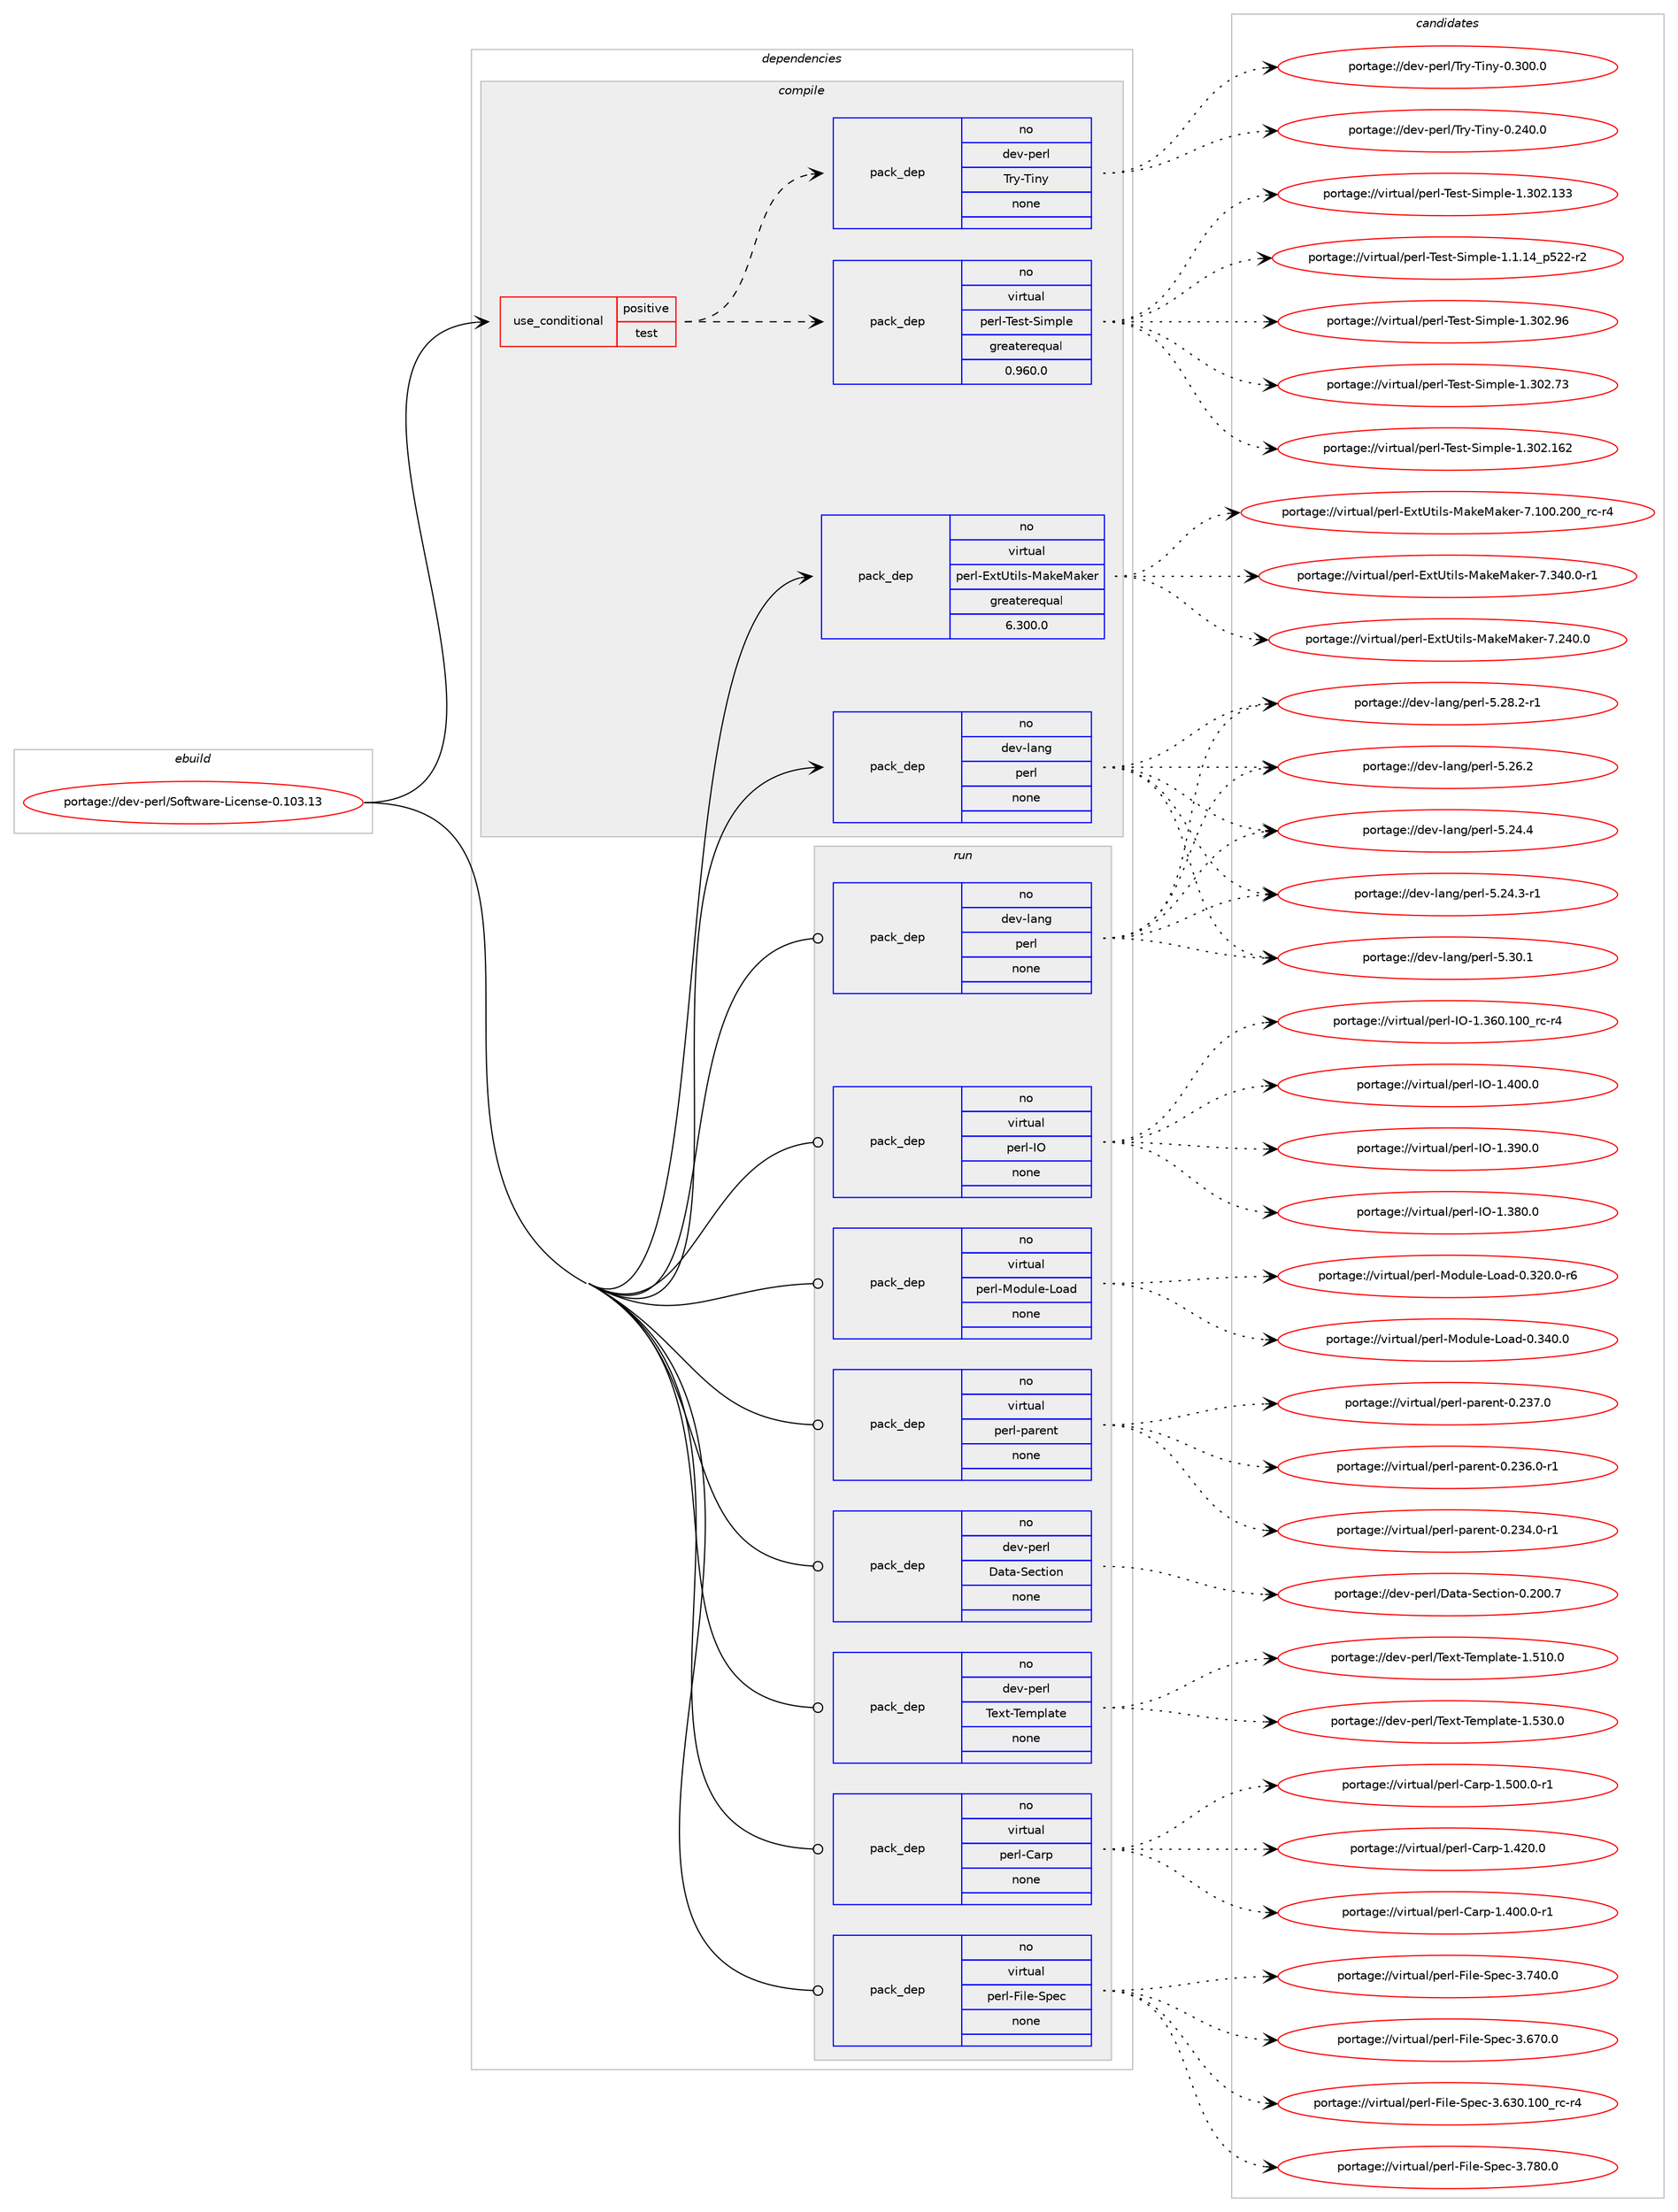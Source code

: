 digraph prolog {

# *************
# Graph options
# *************

newrank=true;
concentrate=true;
compound=true;
graph [rankdir=LR,fontname=Helvetica,fontsize=10,ranksep=1.5];#, ranksep=2.5, nodesep=0.2];
edge  [arrowhead=vee];
node  [fontname=Helvetica,fontsize=10];

# **********
# The ebuild
# **********

subgraph cluster_leftcol {
color=gray;
rank=same;
label=<<i>ebuild</i>>;
id [label="portage://dev-perl/Software-License-0.103.13", color=red, width=4, href="../dev-perl/Software-License-0.103.13.svg"];
}

# ****************
# The dependencies
# ****************

subgraph cluster_midcol {
color=gray;
label=<<i>dependencies</i>>;
subgraph cluster_compile {
fillcolor="#eeeeee";
style=filled;
label=<<i>compile</i>>;
subgraph cond121498 {
dependency483030 [label=<<TABLE BORDER="0" CELLBORDER="1" CELLSPACING="0" CELLPADDING="4"><TR><TD ROWSPAN="3" CELLPADDING="10">use_conditional</TD></TR><TR><TD>positive</TD></TR><TR><TD>test</TD></TR></TABLE>>, shape=none, color=red];
subgraph pack356472 {
dependency483031 [label=<<TABLE BORDER="0" CELLBORDER="1" CELLSPACING="0" CELLPADDING="4" WIDTH="220"><TR><TD ROWSPAN="6" CELLPADDING="30">pack_dep</TD></TR><TR><TD WIDTH="110">no</TD></TR><TR><TD>virtual</TD></TR><TR><TD>perl-Test-Simple</TD></TR><TR><TD>greaterequal</TD></TR><TR><TD>0.960.0</TD></TR></TABLE>>, shape=none, color=blue];
}
dependency483030:e -> dependency483031:w [weight=20,style="dashed",arrowhead="vee"];
subgraph pack356473 {
dependency483032 [label=<<TABLE BORDER="0" CELLBORDER="1" CELLSPACING="0" CELLPADDING="4" WIDTH="220"><TR><TD ROWSPAN="6" CELLPADDING="30">pack_dep</TD></TR><TR><TD WIDTH="110">no</TD></TR><TR><TD>dev-perl</TD></TR><TR><TD>Try-Tiny</TD></TR><TR><TD>none</TD></TR><TR><TD></TD></TR></TABLE>>, shape=none, color=blue];
}
dependency483030:e -> dependency483032:w [weight=20,style="dashed",arrowhead="vee"];
}
id:e -> dependency483030:w [weight=20,style="solid",arrowhead="vee"];
subgraph pack356474 {
dependency483033 [label=<<TABLE BORDER="0" CELLBORDER="1" CELLSPACING="0" CELLPADDING="4" WIDTH="220"><TR><TD ROWSPAN="6" CELLPADDING="30">pack_dep</TD></TR><TR><TD WIDTH="110">no</TD></TR><TR><TD>dev-lang</TD></TR><TR><TD>perl</TD></TR><TR><TD>none</TD></TR><TR><TD></TD></TR></TABLE>>, shape=none, color=blue];
}
id:e -> dependency483033:w [weight=20,style="solid",arrowhead="vee"];
subgraph pack356475 {
dependency483034 [label=<<TABLE BORDER="0" CELLBORDER="1" CELLSPACING="0" CELLPADDING="4" WIDTH="220"><TR><TD ROWSPAN="6" CELLPADDING="30">pack_dep</TD></TR><TR><TD WIDTH="110">no</TD></TR><TR><TD>virtual</TD></TR><TR><TD>perl-ExtUtils-MakeMaker</TD></TR><TR><TD>greaterequal</TD></TR><TR><TD>6.300.0</TD></TR></TABLE>>, shape=none, color=blue];
}
id:e -> dependency483034:w [weight=20,style="solid",arrowhead="vee"];
}
subgraph cluster_compileandrun {
fillcolor="#eeeeee";
style=filled;
label=<<i>compile and run</i>>;
}
subgraph cluster_run {
fillcolor="#eeeeee";
style=filled;
label=<<i>run</i>>;
subgraph pack356476 {
dependency483035 [label=<<TABLE BORDER="0" CELLBORDER="1" CELLSPACING="0" CELLPADDING="4" WIDTH="220"><TR><TD ROWSPAN="6" CELLPADDING="30">pack_dep</TD></TR><TR><TD WIDTH="110">no</TD></TR><TR><TD>dev-lang</TD></TR><TR><TD>perl</TD></TR><TR><TD>none</TD></TR><TR><TD></TD></TR></TABLE>>, shape=none, color=blue];
}
id:e -> dependency483035:w [weight=20,style="solid",arrowhead="odot"];
subgraph pack356477 {
dependency483036 [label=<<TABLE BORDER="0" CELLBORDER="1" CELLSPACING="0" CELLPADDING="4" WIDTH="220"><TR><TD ROWSPAN="6" CELLPADDING="30">pack_dep</TD></TR><TR><TD WIDTH="110">no</TD></TR><TR><TD>dev-perl</TD></TR><TR><TD>Data-Section</TD></TR><TR><TD>none</TD></TR><TR><TD></TD></TR></TABLE>>, shape=none, color=blue];
}
id:e -> dependency483036:w [weight=20,style="solid",arrowhead="odot"];
subgraph pack356478 {
dependency483037 [label=<<TABLE BORDER="0" CELLBORDER="1" CELLSPACING="0" CELLPADDING="4" WIDTH="220"><TR><TD ROWSPAN="6" CELLPADDING="30">pack_dep</TD></TR><TR><TD WIDTH="110">no</TD></TR><TR><TD>dev-perl</TD></TR><TR><TD>Text-Template</TD></TR><TR><TD>none</TD></TR><TR><TD></TD></TR></TABLE>>, shape=none, color=blue];
}
id:e -> dependency483037:w [weight=20,style="solid",arrowhead="odot"];
subgraph pack356479 {
dependency483038 [label=<<TABLE BORDER="0" CELLBORDER="1" CELLSPACING="0" CELLPADDING="4" WIDTH="220"><TR><TD ROWSPAN="6" CELLPADDING="30">pack_dep</TD></TR><TR><TD WIDTH="110">no</TD></TR><TR><TD>virtual</TD></TR><TR><TD>perl-Carp</TD></TR><TR><TD>none</TD></TR><TR><TD></TD></TR></TABLE>>, shape=none, color=blue];
}
id:e -> dependency483038:w [weight=20,style="solid",arrowhead="odot"];
subgraph pack356480 {
dependency483039 [label=<<TABLE BORDER="0" CELLBORDER="1" CELLSPACING="0" CELLPADDING="4" WIDTH="220"><TR><TD ROWSPAN="6" CELLPADDING="30">pack_dep</TD></TR><TR><TD WIDTH="110">no</TD></TR><TR><TD>virtual</TD></TR><TR><TD>perl-File-Spec</TD></TR><TR><TD>none</TD></TR><TR><TD></TD></TR></TABLE>>, shape=none, color=blue];
}
id:e -> dependency483039:w [weight=20,style="solid",arrowhead="odot"];
subgraph pack356481 {
dependency483040 [label=<<TABLE BORDER="0" CELLBORDER="1" CELLSPACING="0" CELLPADDING="4" WIDTH="220"><TR><TD ROWSPAN="6" CELLPADDING="30">pack_dep</TD></TR><TR><TD WIDTH="110">no</TD></TR><TR><TD>virtual</TD></TR><TR><TD>perl-IO</TD></TR><TR><TD>none</TD></TR><TR><TD></TD></TR></TABLE>>, shape=none, color=blue];
}
id:e -> dependency483040:w [weight=20,style="solid",arrowhead="odot"];
subgraph pack356482 {
dependency483041 [label=<<TABLE BORDER="0" CELLBORDER="1" CELLSPACING="0" CELLPADDING="4" WIDTH="220"><TR><TD ROWSPAN="6" CELLPADDING="30">pack_dep</TD></TR><TR><TD WIDTH="110">no</TD></TR><TR><TD>virtual</TD></TR><TR><TD>perl-Module-Load</TD></TR><TR><TD>none</TD></TR><TR><TD></TD></TR></TABLE>>, shape=none, color=blue];
}
id:e -> dependency483041:w [weight=20,style="solid",arrowhead="odot"];
subgraph pack356483 {
dependency483042 [label=<<TABLE BORDER="0" CELLBORDER="1" CELLSPACING="0" CELLPADDING="4" WIDTH="220"><TR><TD ROWSPAN="6" CELLPADDING="30">pack_dep</TD></TR><TR><TD WIDTH="110">no</TD></TR><TR><TD>virtual</TD></TR><TR><TD>perl-parent</TD></TR><TR><TD>none</TD></TR><TR><TD></TD></TR></TABLE>>, shape=none, color=blue];
}
id:e -> dependency483042:w [weight=20,style="solid",arrowhead="odot"];
}
}

# **************
# The candidates
# **************

subgraph cluster_choices {
rank=same;
color=gray;
label=<<i>candidates</i>>;

subgraph choice356472 {
color=black;
nodesep=1;
choice118105114116117971084711210111410845841011151164583105109112108101454946514850465754 [label="portage://virtual/perl-Test-Simple-1.302.96", color=red, width=4,href="../virtual/perl-Test-Simple-1.302.96.svg"];
choice118105114116117971084711210111410845841011151164583105109112108101454946514850465551 [label="portage://virtual/perl-Test-Simple-1.302.73", color=red, width=4,href="../virtual/perl-Test-Simple-1.302.73.svg"];
choice11810511411611797108471121011141084584101115116458310510911210810145494651485046495450 [label="portage://virtual/perl-Test-Simple-1.302.162", color=red, width=4,href="../virtual/perl-Test-Simple-1.302.162.svg"];
choice11810511411611797108471121011141084584101115116458310510911210810145494651485046495151 [label="portage://virtual/perl-Test-Simple-1.302.133", color=red, width=4,href="../virtual/perl-Test-Simple-1.302.133.svg"];
choice11810511411611797108471121011141084584101115116458310510911210810145494649464952951125350504511450 [label="portage://virtual/perl-Test-Simple-1.1.14_p522-r2", color=red, width=4,href="../virtual/perl-Test-Simple-1.1.14_p522-r2.svg"];
dependency483031:e -> choice118105114116117971084711210111410845841011151164583105109112108101454946514850465754:w [style=dotted,weight="100"];
dependency483031:e -> choice118105114116117971084711210111410845841011151164583105109112108101454946514850465551:w [style=dotted,weight="100"];
dependency483031:e -> choice11810511411611797108471121011141084584101115116458310510911210810145494651485046495450:w [style=dotted,weight="100"];
dependency483031:e -> choice11810511411611797108471121011141084584101115116458310510911210810145494651485046495151:w [style=dotted,weight="100"];
dependency483031:e -> choice11810511411611797108471121011141084584101115116458310510911210810145494649464952951125350504511450:w [style=dotted,weight="100"];
}
subgraph choice356473 {
color=black;
nodesep=1;
choice10010111845112101114108478411412145841051101214548465148484648 [label="portage://dev-perl/Try-Tiny-0.300.0", color=red, width=4,href="../dev-perl/Try-Tiny-0.300.0.svg"];
choice10010111845112101114108478411412145841051101214548465052484648 [label="portage://dev-perl/Try-Tiny-0.240.0", color=red, width=4,href="../dev-perl/Try-Tiny-0.240.0.svg"];
dependency483032:e -> choice10010111845112101114108478411412145841051101214548465148484648:w [style=dotted,weight="100"];
dependency483032:e -> choice10010111845112101114108478411412145841051101214548465052484648:w [style=dotted,weight="100"];
}
subgraph choice356474 {
color=black;
nodesep=1;
choice10010111845108971101034711210111410845534651484649 [label="portage://dev-lang/perl-5.30.1", color=red, width=4,href="../dev-lang/perl-5.30.1.svg"];
choice100101118451089711010347112101114108455346505646504511449 [label="portage://dev-lang/perl-5.28.2-r1", color=red, width=4,href="../dev-lang/perl-5.28.2-r1.svg"];
choice10010111845108971101034711210111410845534650544650 [label="portage://dev-lang/perl-5.26.2", color=red, width=4,href="../dev-lang/perl-5.26.2.svg"];
choice10010111845108971101034711210111410845534650524652 [label="portage://dev-lang/perl-5.24.4", color=red, width=4,href="../dev-lang/perl-5.24.4.svg"];
choice100101118451089711010347112101114108455346505246514511449 [label="portage://dev-lang/perl-5.24.3-r1", color=red, width=4,href="../dev-lang/perl-5.24.3-r1.svg"];
dependency483033:e -> choice10010111845108971101034711210111410845534651484649:w [style=dotted,weight="100"];
dependency483033:e -> choice100101118451089711010347112101114108455346505646504511449:w [style=dotted,weight="100"];
dependency483033:e -> choice10010111845108971101034711210111410845534650544650:w [style=dotted,weight="100"];
dependency483033:e -> choice10010111845108971101034711210111410845534650524652:w [style=dotted,weight="100"];
dependency483033:e -> choice100101118451089711010347112101114108455346505246514511449:w [style=dotted,weight="100"];
}
subgraph choice356475 {
color=black;
nodesep=1;
choice1181051141161179710847112101114108456912011685116105108115457797107101779710710111445554651524846484511449 [label="portage://virtual/perl-ExtUtils-MakeMaker-7.340.0-r1", color=red, width=4,href="../virtual/perl-ExtUtils-MakeMaker-7.340.0-r1.svg"];
choice118105114116117971084711210111410845691201168511610510811545779710710177971071011144555465052484648 [label="portage://virtual/perl-ExtUtils-MakeMaker-7.240.0", color=red, width=4,href="../virtual/perl-ExtUtils-MakeMaker-7.240.0.svg"];
choice118105114116117971084711210111410845691201168511610510811545779710710177971071011144555464948484650484895114994511452 [label="portage://virtual/perl-ExtUtils-MakeMaker-7.100.200_rc-r4", color=red, width=4,href="../virtual/perl-ExtUtils-MakeMaker-7.100.200_rc-r4.svg"];
dependency483034:e -> choice1181051141161179710847112101114108456912011685116105108115457797107101779710710111445554651524846484511449:w [style=dotted,weight="100"];
dependency483034:e -> choice118105114116117971084711210111410845691201168511610510811545779710710177971071011144555465052484648:w [style=dotted,weight="100"];
dependency483034:e -> choice118105114116117971084711210111410845691201168511610510811545779710710177971071011144555464948484650484895114994511452:w [style=dotted,weight="100"];
}
subgraph choice356476 {
color=black;
nodesep=1;
choice10010111845108971101034711210111410845534651484649 [label="portage://dev-lang/perl-5.30.1", color=red, width=4,href="../dev-lang/perl-5.30.1.svg"];
choice100101118451089711010347112101114108455346505646504511449 [label="portage://dev-lang/perl-5.28.2-r1", color=red, width=4,href="../dev-lang/perl-5.28.2-r1.svg"];
choice10010111845108971101034711210111410845534650544650 [label="portage://dev-lang/perl-5.26.2", color=red, width=4,href="../dev-lang/perl-5.26.2.svg"];
choice10010111845108971101034711210111410845534650524652 [label="portage://dev-lang/perl-5.24.4", color=red, width=4,href="../dev-lang/perl-5.24.4.svg"];
choice100101118451089711010347112101114108455346505246514511449 [label="portage://dev-lang/perl-5.24.3-r1", color=red, width=4,href="../dev-lang/perl-5.24.3-r1.svg"];
dependency483035:e -> choice10010111845108971101034711210111410845534651484649:w [style=dotted,weight="100"];
dependency483035:e -> choice100101118451089711010347112101114108455346505646504511449:w [style=dotted,weight="100"];
dependency483035:e -> choice10010111845108971101034711210111410845534650544650:w [style=dotted,weight="100"];
dependency483035:e -> choice10010111845108971101034711210111410845534650524652:w [style=dotted,weight="100"];
dependency483035:e -> choice100101118451089711010347112101114108455346505246514511449:w [style=dotted,weight="100"];
}
subgraph choice356477 {
color=black;
nodesep=1;
choice10010111845112101114108476897116974583101991161051111104548465048484655 [label="portage://dev-perl/Data-Section-0.200.7", color=red, width=4,href="../dev-perl/Data-Section-0.200.7.svg"];
dependency483036:e -> choice10010111845112101114108476897116974583101991161051111104548465048484655:w [style=dotted,weight="100"];
}
subgraph choice356478 {
color=black;
nodesep=1;
choice1001011184511210111410847841011201164584101109112108971161014549465351484648 [label="portage://dev-perl/Text-Template-1.530.0", color=red, width=4,href="../dev-perl/Text-Template-1.530.0.svg"];
choice1001011184511210111410847841011201164584101109112108971161014549465349484648 [label="portage://dev-perl/Text-Template-1.510.0", color=red, width=4,href="../dev-perl/Text-Template-1.510.0.svg"];
dependency483037:e -> choice1001011184511210111410847841011201164584101109112108971161014549465351484648:w [style=dotted,weight="100"];
dependency483037:e -> choice1001011184511210111410847841011201164584101109112108971161014549465349484648:w [style=dotted,weight="100"];
}
subgraph choice356479 {
color=black;
nodesep=1;
choice118105114116117971084711210111410845679711411245494653484846484511449 [label="portage://virtual/perl-Carp-1.500.0-r1", color=red, width=4,href="../virtual/perl-Carp-1.500.0-r1.svg"];
choice11810511411611797108471121011141084567971141124549465250484648 [label="portage://virtual/perl-Carp-1.420.0", color=red, width=4,href="../virtual/perl-Carp-1.420.0.svg"];
choice118105114116117971084711210111410845679711411245494652484846484511449 [label="portage://virtual/perl-Carp-1.400.0-r1", color=red, width=4,href="../virtual/perl-Carp-1.400.0-r1.svg"];
dependency483038:e -> choice118105114116117971084711210111410845679711411245494653484846484511449:w [style=dotted,weight="100"];
dependency483038:e -> choice11810511411611797108471121011141084567971141124549465250484648:w [style=dotted,weight="100"];
dependency483038:e -> choice118105114116117971084711210111410845679711411245494652484846484511449:w [style=dotted,weight="100"];
}
subgraph choice356480 {
color=black;
nodesep=1;
choice118105114116117971084711210111410845701051081014583112101994551465556484648 [label="portage://virtual/perl-File-Spec-3.780.0", color=red, width=4,href="../virtual/perl-File-Spec-3.780.0.svg"];
choice118105114116117971084711210111410845701051081014583112101994551465552484648 [label="portage://virtual/perl-File-Spec-3.740.0", color=red, width=4,href="../virtual/perl-File-Spec-3.740.0.svg"];
choice118105114116117971084711210111410845701051081014583112101994551465455484648 [label="portage://virtual/perl-File-Spec-3.670.0", color=red, width=4,href="../virtual/perl-File-Spec-3.670.0.svg"];
choice118105114116117971084711210111410845701051081014583112101994551465451484649484895114994511452 [label="portage://virtual/perl-File-Spec-3.630.100_rc-r4", color=red, width=4,href="../virtual/perl-File-Spec-3.630.100_rc-r4.svg"];
dependency483039:e -> choice118105114116117971084711210111410845701051081014583112101994551465556484648:w [style=dotted,weight="100"];
dependency483039:e -> choice118105114116117971084711210111410845701051081014583112101994551465552484648:w [style=dotted,weight="100"];
dependency483039:e -> choice118105114116117971084711210111410845701051081014583112101994551465455484648:w [style=dotted,weight="100"];
dependency483039:e -> choice118105114116117971084711210111410845701051081014583112101994551465451484649484895114994511452:w [style=dotted,weight="100"];
}
subgraph choice356481 {
color=black;
nodesep=1;
choice11810511411611797108471121011141084573794549465248484648 [label="portage://virtual/perl-IO-1.400.0", color=red, width=4,href="../virtual/perl-IO-1.400.0.svg"];
choice11810511411611797108471121011141084573794549465157484648 [label="portage://virtual/perl-IO-1.390.0", color=red, width=4,href="../virtual/perl-IO-1.390.0.svg"];
choice11810511411611797108471121011141084573794549465156484648 [label="portage://virtual/perl-IO-1.380.0", color=red, width=4,href="../virtual/perl-IO-1.380.0.svg"];
choice11810511411611797108471121011141084573794549465154484649484895114994511452 [label="portage://virtual/perl-IO-1.360.100_rc-r4", color=red, width=4,href="../virtual/perl-IO-1.360.100_rc-r4.svg"];
dependency483040:e -> choice11810511411611797108471121011141084573794549465248484648:w [style=dotted,weight="100"];
dependency483040:e -> choice11810511411611797108471121011141084573794549465157484648:w [style=dotted,weight="100"];
dependency483040:e -> choice11810511411611797108471121011141084573794549465156484648:w [style=dotted,weight="100"];
dependency483040:e -> choice11810511411611797108471121011141084573794549465154484649484895114994511452:w [style=dotted,weight="100"];
}
subgraph choice356482 {
color=black;
nodesep=1;
choice118105114116117971084711210111410845771111001171081014576111971004548465152484648 [label="portage://virtual/perl-Module-Load-0.340.0", color=red, width=4,href="../virtual/perl-Module-Load-0.340.0.svg"];
choice1181051141161179710847112101114108457711110011710810145761119710045484651504846484511454 [label="portage://virtual/perl-Module-Load-0.320.0-r6", color=red, width=4,href="../virtual/perl-Module-Load-0.320.0-r6.svg"];
dependency483041:e -> choice118105114116117971084711210111410845771111001171081014576111971004548465152484648:w [style=dotted,weight="100"];
dependency483041:e -> choice1181051141161179710847112101114108457711110011710810145761119710045484651504846484511454:w [style=dotted,weight="100"];
}
subgraph choice356483 {
color=black;
nodesep=1;
choice118105114116117971084711210111410845112971141011101164548465051554648 [label="portage://virtual/perl-parent-0.237.0", color=red, width=4,href="../virtual/perl-parent-0.237.0.svg"];
choice1181051141161179710847112101114108451129711410111011645484650515446484511449 [label="portage://virtual/perl-parent-0.236.0-r1", color=red, width=4,href="../virtual/perl-parent-0.236.0-r1.svg"];
choice1181051141161179710847112101114108451129711410111011645484650515246484511449 [label="portage://virtual/perl-parent-0.234.0-r1", color=red, width=4,href="../virtual/perl-parent-0.234.0-r1.svg"];
dependency483042:e -> choice118105114116117971084711210111410845112971141011101164548465051554648:w [style=dotted,weight="100"];
dependency483042:e -> choice1181051141161179710847112101114108451129711410111011645484650515446484511449:w [style=dotted,weight="100"];
dependency483042:e -> choice1181051141161179710847112101114108451129711410111011645484650515246484511449:w [style=dotted,weight="100"];
}
}

}
